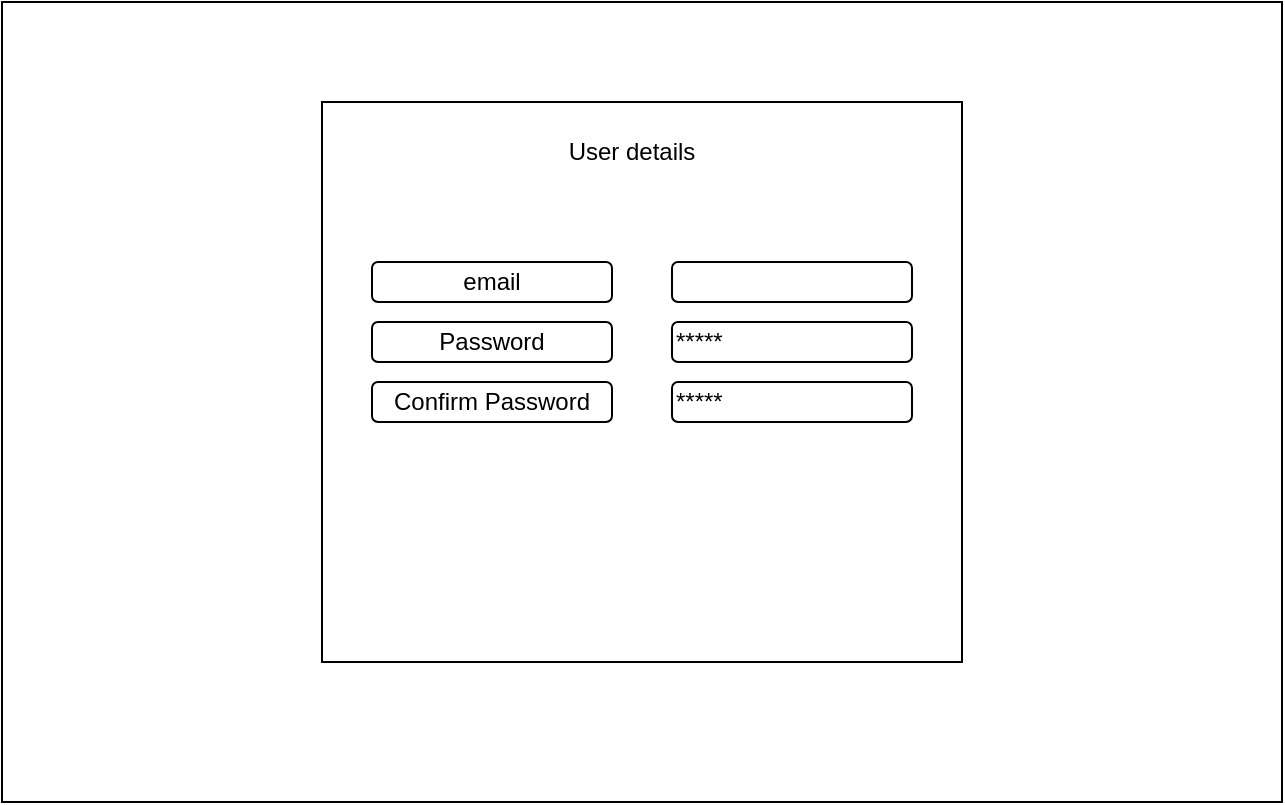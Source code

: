 <mxfile version="21.5.2" type="github">
  <diagram name="Page-1" id="3QgAkdv_Cc53_SK-UlMV">
    <mxGraphModel dx="1434" dy="739" grid="1" gridSize="10" guides="1" tooltips="1" connect="1" arrows="1" fold="1" page="1" pageScale="1" pageWidth="850" pageHeight="1100" math="0" shadow="0">
      <root>
        <mxCell id="0" />
        <mxCell id="1" parent="0" />
        <mxCell id="e0YRE8lAuUnDg_VTwqTF-1" value="" style="rounded=0;whiteSpace=wrap;html=1;fillColor=none;" vertex="1" parent="1">
          <mxGeometry x="105" y="120" width="640" height="400" as="geometry" />
        </mxCell>
        <mxCell id="e0YRE8lAuUnDg_VTwqTF-13" value="" style="rounded=0;whiteSpace=wrap;html=1;fillColor=none;" vertex="1" parent="1">
          <mxGeometry x="265" y="170" width="320" height="280" as="geometry" />
        </mxCell>
        <mxCell id="e0YRE8lAuUnDg_VTwqTF-2" value="" style="rounded=1;whiteSpace=wrap;html=1;" vertex="1" parent="1">
          <mxGeometry x="440" y="250" width="120" height="20" as="geometry" />
        </mxCell>
        <mxCell id="e0YRE8lAuUnDg_VTwqTF-3" value="&lt;div align=&quot;left&quot;&gt;*****&lt;/div&gt;" style="rounded=1;whiteSpace=wrap;html=1;align=left;" vertex="1" parent="1">
          <mxGeometry x="440" y="280" width="120" height="20" as="geometry" />
        </mxCell>
        <mxCell id="e0YRE8lAuUnDg_VTwqTF-10" value="&lt;div align=&quot;left&quot;&gt;*****&lt;/div&gt;" style="rounded=1;whiteSpace=wrap;html=1;align=left;" vertex="1" parent="1">
          <mxGeometry x="440" y="310" width="120" height="20" as="geometry" />
        </mxCell>
        <mxCell id="e0YRE8lAuUnDg_VTwqTF-14" value="User details" style="rounded=0;whiteSpace=wrap;html=1;fillColor=none;strokeColor=none;" vertex="1" parent="1">
          <mxGeometry x="360" y="180" width="120" height="30" as="geometry" />
        </mxCell>
        <mxCell id="e0YRE8lAuUnDg_VTwqTF-18" value="Password" style="rounded=1;whiteSpace=wrap;html=1;fillColor=none;" vertex="1" parent="1">
          <mxGeometry x="290" y="280" width="120" height="20" as="geometry" />
        </mxCell>
        <mxCell id="e0YRE8lAuUnDg_VTwqTF-19" value="Confirm Password" style="rounded=1;whiteSpace=wrap;html=1;fillColor=none;" vertex="1" parent="1">
          <mxGeometry x="290" y="310" width="120" height="20" as="geometry" />
        </mxCell>
        <mxCell id="e0YRE8lAuUnDg_VTwqTF-24" value="email" style="rounded=1;whiteSpace=wrap;html=1;fillColor=none;" vertex="1" parent="1">
          <mxGeometry x="290" y="250" width="120" height="20" as="geometry" />
        </mxCell>
      </root>
    </mxGraphModel>
  </diagram>
</mxfile>
